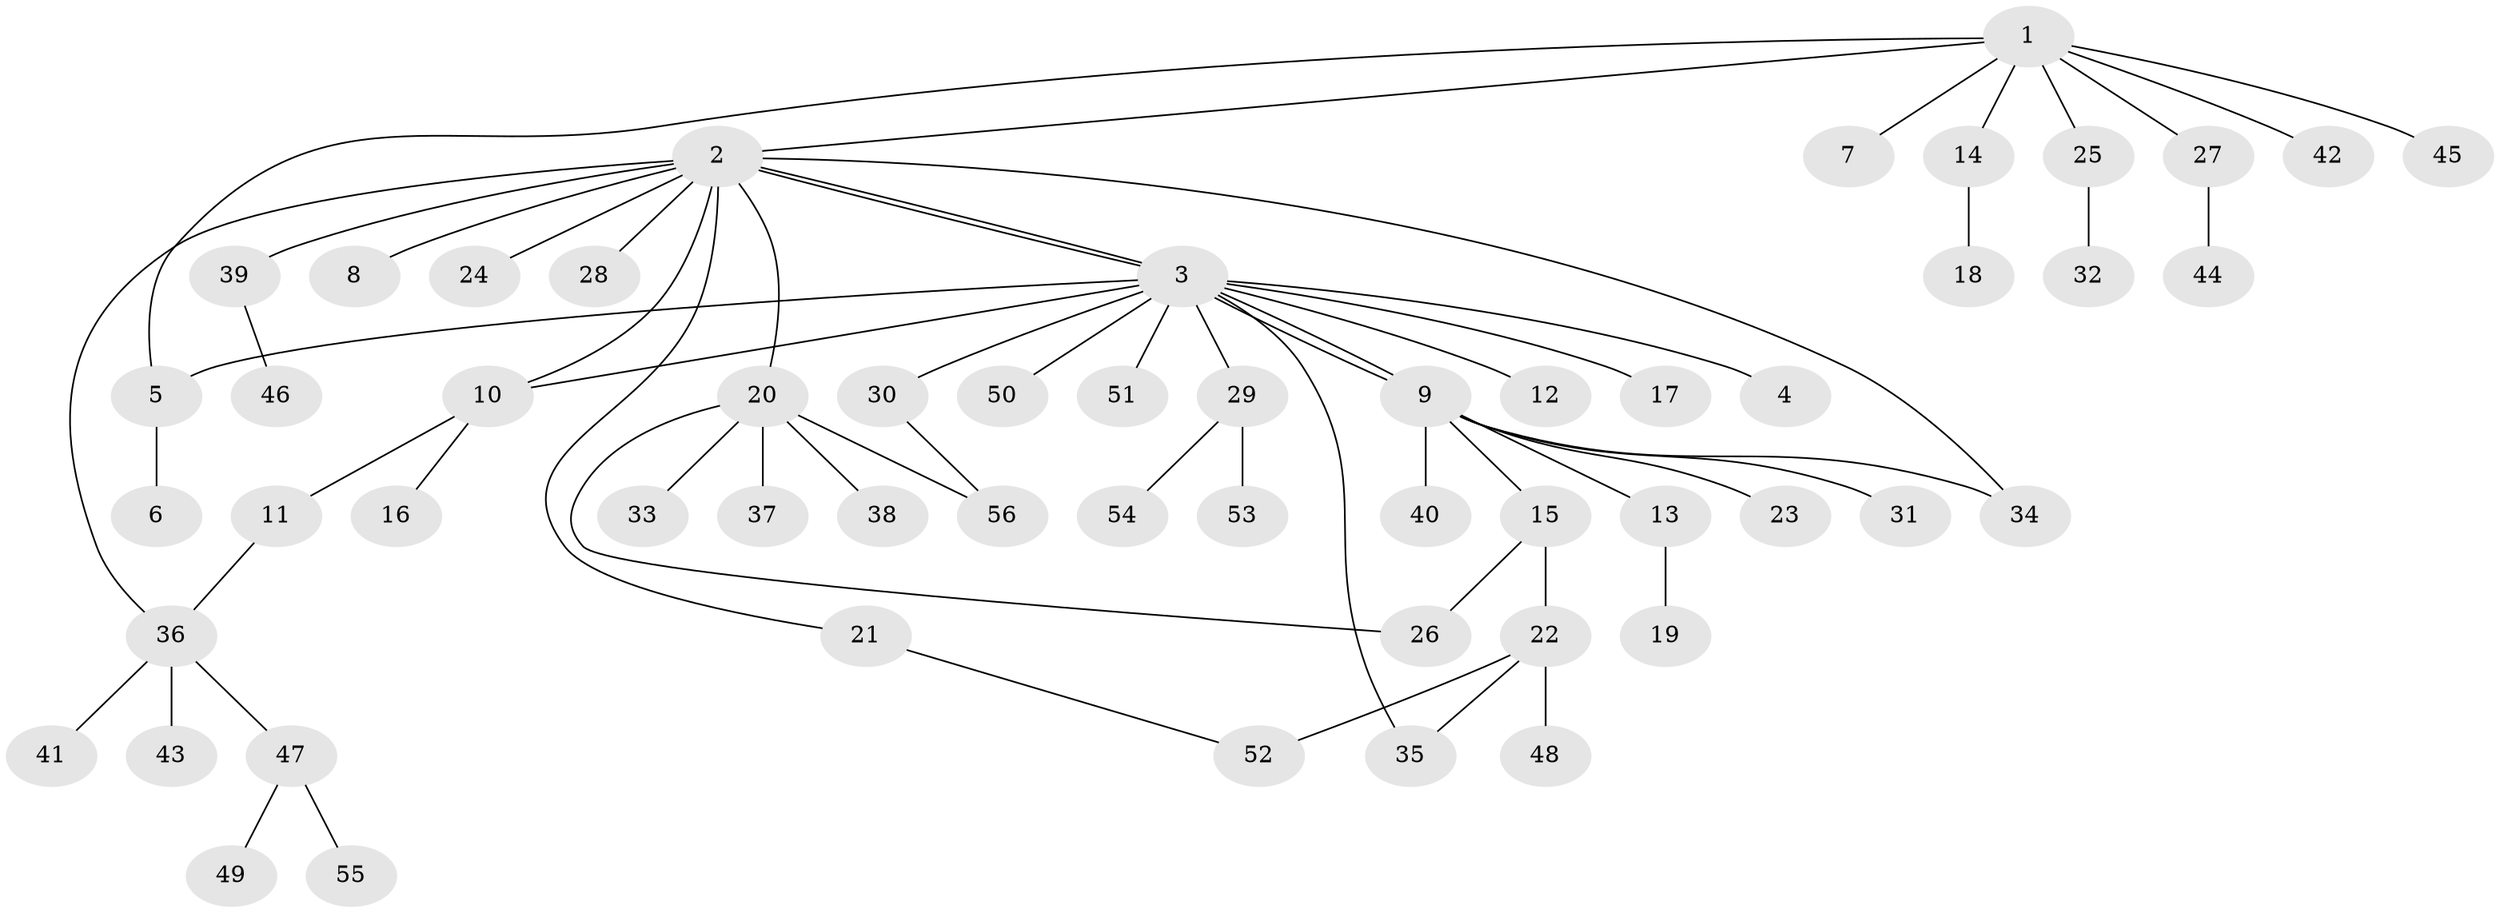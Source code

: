 // coarse degree distribution, {1: 0.8484848484848485, 8: 0.030303030303030304, 22: 0.030303030303030304, 3: 0.06060606060606061, 2: 0.030303030303030304}
// Generated by graph-tools (version 1.1) at 2025/51/03/04/25 21:51:28]
// undirected, 56 vertices, 65 edges
graph export_dot {
graph [start="1"]
  node [color=gray90,style=filled];
  1;
  2;
  3;
  4;
  5;
  6;
  7;
  8;
  9;
  10;
  11;
  12;
  13;
  14;
  15;
  16;
  17;
  18;
  19;
  20;
  21;
  22;
  23;
  24;
  25;
  26;
  27;
  28;
  29;
  30;
  31;
  32;
  33;
  34;
  35;
  36;
  37;
  38;
  39;
  40;
  41;
  42;
  43;
  44;
  45;
  46;
  47;
  48;
  49;
  50;
  51;
  52;
  53;
  54;
  55;
  56;
  1 -- 2;
  1 -- 5;
  1 -- 7;
  1 -- 14;
  1 -- 25;
  1 -- 27;
  1 -- 42;
  1 -- 45;
  2 -- 3;
  2 -- 3;
  2 -- 8;
  2 -- 10;
  2 -- 20;
  2 -- 21;
  2 -- 24;
  2 -- 28;
  2 -- 34;
  2 -- 36;
  2 -- 39;
  3 -- 4;
  3 -- 5;
  3 -- 9;
  3 -- 9;
  3 -- 10;
  3 -- 12;
  3 -- 17;
  3 -- 29;
  3 -- 30;
  3 -- 35;
  3 -- 50;
  3 -- 51;
  5 -- 6;
  9 -- 13;
  9 -- 15;
  9 -- 23;
  9 -- 31;
  9 -- 34;
  9 -- 40;
  10 -- 11;
  10 -- 16;
  11 -- 36;
  13 -- 19;
  14 -- 18;
  15 -- 22;
  15 -- 26;
  20 -- 26;
  20 -- 33;
  20 -- 37;
  20 -- 38;
  20 -- 56;
  21 -- 52;
  22 -- 35;
  22 -- 48;
  22 -- 52;
  25 -- 32;
  27 -- 44;
  29 -- 53;
  29 -- 54;
  30 -- 56;
  36 -- 41;
  36 -- 43;
  36 -- 47;
  39 -- 46;
  47 -- 49;
  47 -- 55;
}
